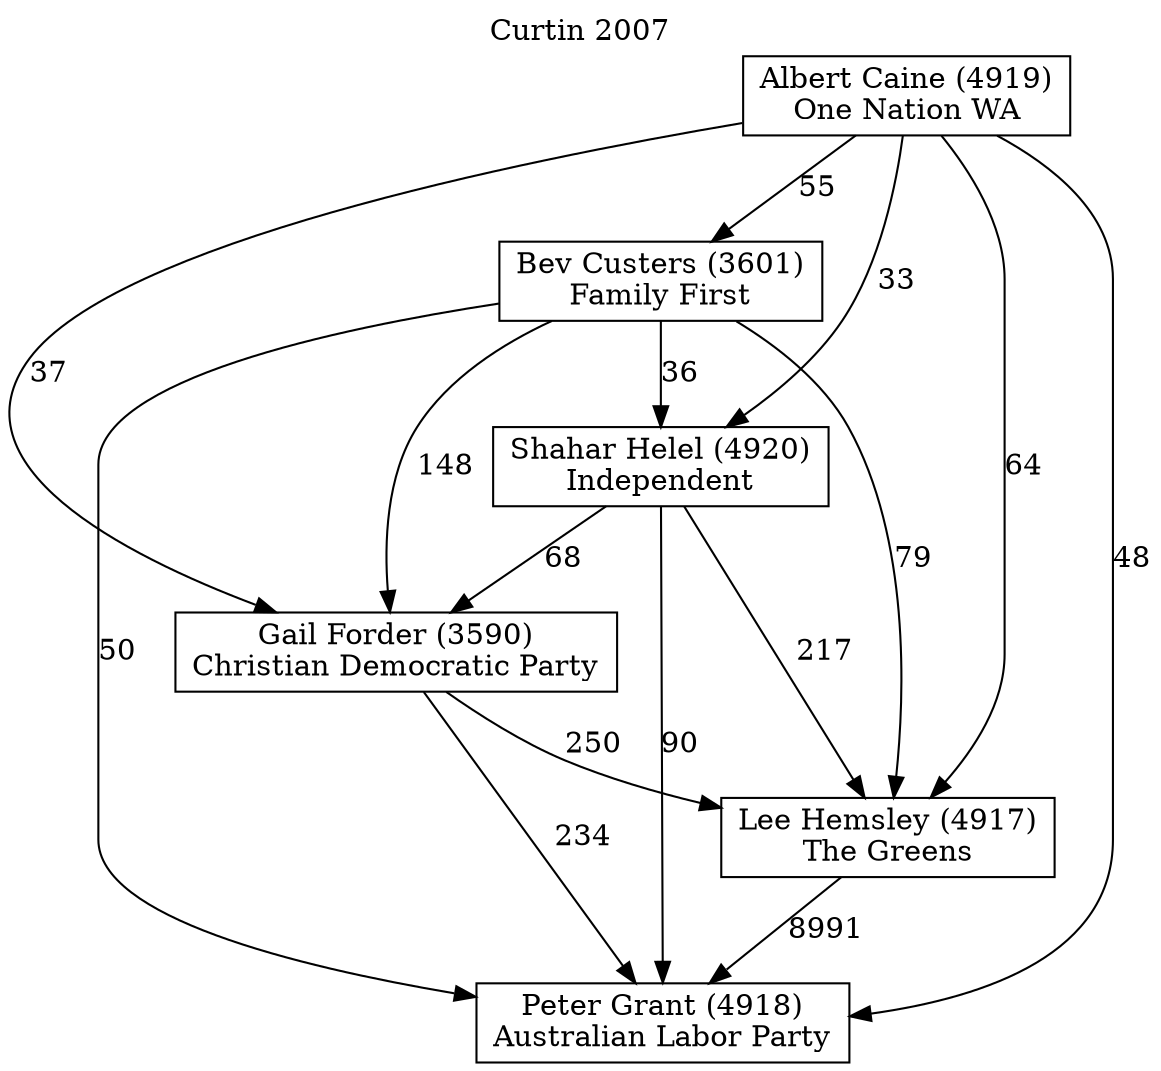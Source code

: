 // House preference flow
digraph "Peter Grant (4918)_Curtin_2007" {
	graph [label="Curtin 2007" labelloc=t mclimit=10]
	node [shape=box]
	"Albert Caine (4919)" [label="Albert Caine (4919)
One Nation WA"]
	"Bev Custers (3601)" [label="Bev Custers (3601)
Family First"]
	"Gail Forder (3590)" [label="Gail Forder (3590)
Christian Democratic Party"]
	"Lee Hemsley (4917)" [label="Lee Hemsley (4917)
The Greens"]
	"Peter Grant (4918)" [label="Peter Grant (4918)
Australian Labor Party"]
	"Shahar Helel (4920)" [label="Shahar Helel (4920)
Independent"]
	"Albert Caine (4919)" -> "Bev Custers (3601)" [label=55]
	"Albert Caine (4919)" -> "Gail Forder (3590)" [label=37]
	"Albert Caine (4919)" -> "Lee Hemsley (4917)" [label=64]
	"Albert Caine (4919)" -> "Peter Grant (4918)" [label=48]
	"Albert Caine (4919)" -> "Shahar Helel (4920)" [label=33]
	"Bev Custers (3601)" -> "Gail Forder (3590)" [label=148]
	"Bev Custers (3601)" -> "Lee Hemsley (4917)" [label=79]
	"Bev Custers (3601)" -> "Peter Grant (4918)" [label=50]
	"Bev Custers (3601)" -> "Shahar Helel (4920)" [label=36]
	"Gail Forder (3590)" -> "Lee Hemsley (4917)" [label=250]
	"Gail Forder (3590)" -> "Peter Grant (4918)" [label=234]
	"Lee Hemsley (4917)" -> "Peter Grant (4918)" [label=8991]
	"Shahar Helel (4920)" -> "Gail Forder (3590)" [label=68]
	"Shahar Helel (4920)" -> "Lee Hemsley (4917)" [label=217]
	"Shahar Helel (4920)" -> "Peter Grant (4918)" [label=90]
}

